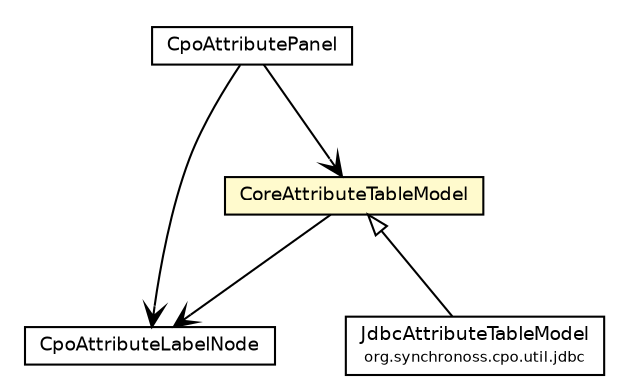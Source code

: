 #!/usr/local/bin/dot
#
# Class diagram 
# Generated by UMLGraph version 5.1 (http://www.umlgraph.org/)
#

digraph G {
	edge [fontname="Helvetica",fontsize=10,labelfontname="Helvetica",labelfontsize=10];
	node [fontname="Helvetica",fontsize=10,shape=plaintext];
	nodesep=0.25;
	ranksep=0.5;
	// org.synchronoss.cpo.util.CpoAttributePanel
	c3200 [label=<<table title="org.synchronoss.cpo.util.CpoAttributePanel" border="0" cellborder="1" cellspacing="0" cellpadding="2" port="p" href="./CpoAttributePanel.html">
		<tr><td><table border="0" cellspacing="0" cellpadding="1">
<tr><td align="center" balign="center"> CpoAttributePanel </td></tr>
		</table></td></tr>
		</table>>, fontname="Helvetica", fontcolor="black", fontsize=9.0];
	// org.synchronoss.cpo.util.CpoAttributeLabelNode
	c3202 [label=<<table title="org.synchronoss.cpo.util.CpoAttributeLabelNode" border="0" cellborder="1" cellspacing="0" cellpadding="2" port="p" href="./CpoAttributeLabelNode.html">
		<tr><td><table border="0" cellspacing="0" cellpadding="1">
<tr><td align="center" balign="center"> CpoAttributeLabelNode </td></tr>
		</table></td></tr>
		</table>>, fontname="Helvetica", fontcolor="black", fontsize=9.0];
	// org.synchronoss.cpo.util.CoreAttributeTableModel
	c3205 [label=<<table title="org.synchronoss.cpo.util.CoreAttributeTableModel" border="0" cellborder="1" cellspacing="0" cellpadding="2" port="p" bgcolor="lemonChiffon" href="./CoreAttributeTableModel.html">
		<tr><td><table border="0" cellspacing="0" cellpadding="1">
<tr><td align="center" balign="center"> CoreAttributeTableModel </td></tr>
		</table></td></tr>
		</table>>, fontname="Helvetica", fontcolor="black", fontsize=9.0];
	// org.synchronoss.cpo.util.jdbc.JdbcAttributeTableModel
	c3219 [label=<<table title="org.synchronoss.cpo.util.jdbc.JdbcAttributeTableModel" border="0" cellborder="1" cellspacing="0" cellpadding="2" port="p" href="./jdbc/JdbcAttributeTableModel.html">
		<tr><td><table border="0" cellspacing="0" cellpadding="1">
<tr><td align="center" balign="center"> JdbcAttributeTableModel </td></tr>
<tr><td align="center" balign="center"><font point-size="7.0"> org.synchronoss.cpo.util.jdbc </font></td></tr>
		</table></td></tr>
		</table>>, fontname="Helvetica", fontcolor="black", fontsize=9.0];
	//org.synchronoss.cpo.util.jdbc.JdbcAttributeTableModel extends org.synchronoss.cpo.util.CoreAttributeTableModel
	c3205:p -> c3219:p [dir=back,arrowtail=empty];
	// org.synchronoss.cpo.util.CpoAttributePanel NAVASSOC org.synchronoss.cpo.util.CpoAttributeLabelNode
	c3200:p -> c3202:p [taillabel="", label="", headlabel="", fontname="Helvetica", fontcolor="black", fontsize=10.0, color="black", arrowhead=open];
	// org.synchronoss.cpo.util.CpoAttributePanel NAVASSOC org.synchronoss.cpo.util.CoreAttributeTableModel
	c3200:p -> c3205:p [taillabel="", label="", headlabel="", fontname="Helvetica", fontcolor="black", fontsize=10.0, color="black", arrowhead=open];
	// org.synchronoss.cpo.util.CoreAttributeTableModel NAVASSOC org.synchronoss.cpo.util.CpoAttributeLabelNode
	c3205:p -> c3202:p [taillabel="", label="", headlabel="", fontname="Helvetica", fontcolor="black", fontsize=10.0, color="black", arrowhead=open];
}

